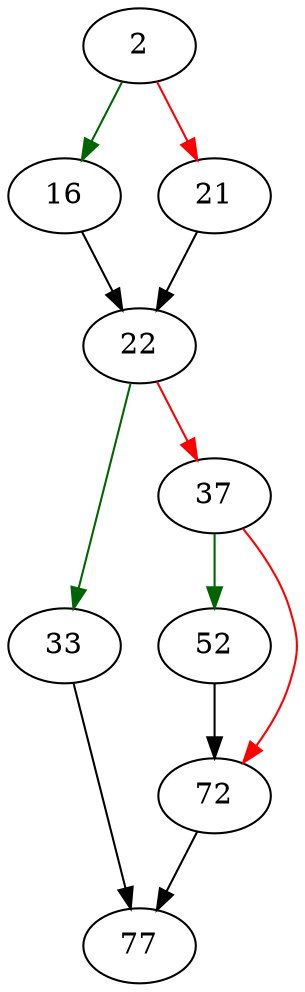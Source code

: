 strict digraph "growOpArray" {
	// Node definitions.
	2 [entry=true];
	16;
	21;
	22;
	33;
	37;
	77;
	52;
	72;

	// Edge definitions.
	2 -> 16 [
		color=darkgreen
		cond=true
	];
	2 -> 21 [
		color=red
		cond=false
	];
	16 -> 22;
	21 -> 22;
	22 -> 33 [
		color=darkgreen
		cond=true
	];
	22 -> 37 [
		color=red
		cond=false
	];
	33 -> 77;
	37 -> 52 [
		color=darkgreen
		cond=true
	];
	37 -> 72 [
		color=red
		cond=false
	];
	52 -> 72;
	72 -> 77;
}